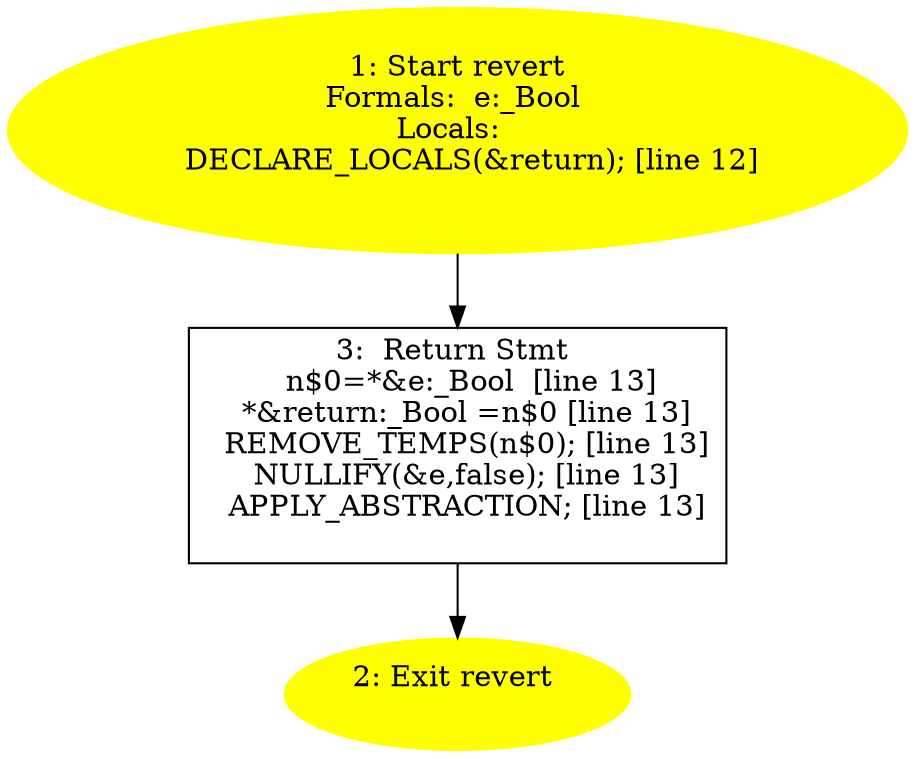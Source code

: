 digraph iCFG {
3 [label="3:  Return Stmt \n   n$0=*&e:_Bool  [line 13]\n  *&return:_Bool =n$0 [line 13]\n  REMOVE_TEMPS(n$0); [line 13]\n  NULLIFY(&e,false); [line 13]\n  APPLY_ABSTRACTION; [line 13]\n " shape="box"]
	

	 3 -> 2 ;
2 [label="2: Exit revert \n  " color=yellow style=filled]
	

1 [label="1: Start revert\nFormals:  e:_Bool \nLocals:  \n   DECLARE_LOCALS(&return); [line 12]\n " color=yellow style=filled]
	

	 1 -> 3 ;
}
